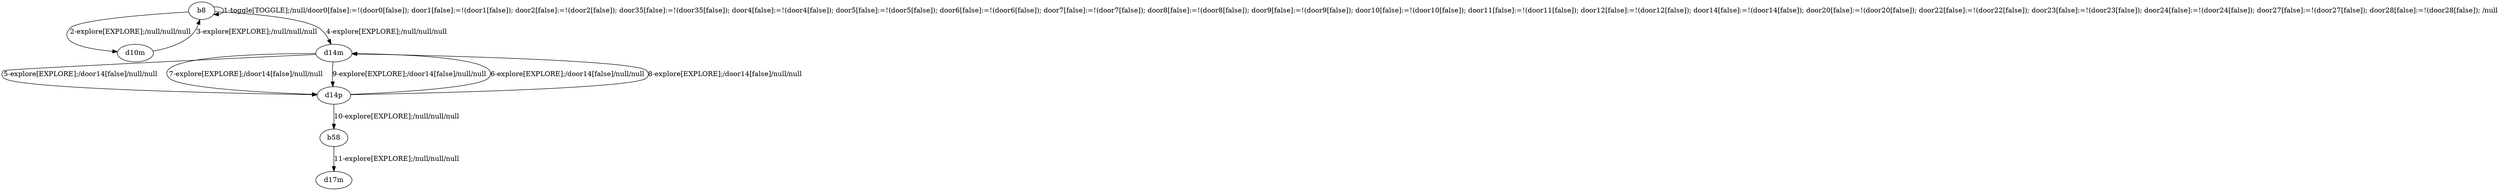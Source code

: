 # Total number of goals covered by this test: 1
# b58 --> d17m

digraph g {
"b8" -> "b8" [label = "1-toggle[TOGGLE];/null/door0[false]:=!(door0[false]); door1[false]:=!(door1[false]); door2[false]:=!(door2[false]); door35[false]:=!(door35[false]); door4[false]:=!(door4[false]); door5[false]:=!(door5[false]); door6[false]:=!(door6[false]); door7[false]:=!(door7[false]); door8[false]:=!(door8[false]); door9[false]:=!(door9[false]); door10[false]:=!(door10[false]); door11[false]:=!(door11[false]); door12[false]:=!(door12[false]); door14[false]:=!(door14[false]); door20[false]:=!(door20[false]); door22[false]:=!(door22[false]); door23[false]:=!(door23[false]); door24[false]:=!(door24[false]); door27[false]:=!(door27[false]); door28[false]:=!(door28[false]); /null"];
"b8" -> "d10m" [label = "2-explore[EXPLORE];/null/null/null"];
"d10m" -> "b8" [label = "3-explore[EXPLORE];/null/null/null"];
"b8" -> "d14m" [label = "4-explore[EXPLORE];/null/null/null"];
"d14m" -> "d14p" [label = "5-explore[EXPLORE];/door14[false]/null/null"];
"d14p" -> "d14m" [label = "6-explore[EXPLORE];/door14[false]/null/null"];
"d14m" -> "d14p" [label = "7-explore[EXPLORE];/door14[false]/null/null"];
"d14p" -> "d14m" [label = "8-explore[EXPLORE];/door14[false]/null/null"];
"d14m" -> "d14p" [label = "9-explore[EXPLORE];/door14[false]/null/null"];
"d14p" -> "b58" [label = "10-explore[EXPLORE];/null/null/null"];
"b58" -> "d17m" [label = "11-explore[EXPLORE];/null/null/null"];
}